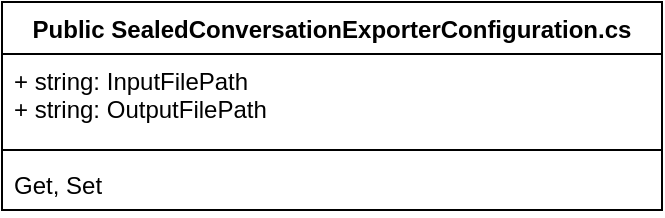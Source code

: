 <mxfile version="14.4.6" type="github"><diagram id="dT-BstXf9z1sqyS1aYiG" name="Page-1"><mxGraphModel dx="782" dy="476" grid="1" gridSize="10" guides="1" tooltips="1" connect="1" arrows="1" fold="1" page="1" pageScale="1" pageWidth="850" pageHeight="1100" math="0" shadow="0"><root><mxCell id="0"/><mxCell id="1" parent="0"/><mxCell id="E0mVHZY5-Svg33htTyhM-1" value="Public SealedConversationExporterConfiguration.cs" style="swimlane;fontStyle=1;align=center;verticalAlign=top;childLayout=stackLayout;horizontal=1;startSize=26;horizontalStack=0;resizeParent=1;resizeParentMax=0;resizeLast=0;collapsible=1;marginBottom=0;" vertex="1" parent="1"><mxGeometry x="10" y="80" width="330" height="104" as="geometry"/></mxCell><mxCell id="E0mVHZY5-Svg33htTyhM-2" value="+ string: InputFilePath&#10;+ string: OutputFilePath" style="text;strokeColor=none;fillColor=none;align=left;verticalAlign=top;spacingLeft=4;spacingRight=4;overflow=hidden;rotatable=0;points=[[0,0.5],[1,0.5]];portConstraint=eastwest;" vertex="1" parent="E0mVHZY5-Svg33htTyhM-1"><mxGeometry y="26" width="330" height="44" as="geometry"/></mxCell><mxCell id="E0mVHZY5-Svg33htTyhM-3" value="" style="line;strokeWidth=1;fillColor=none;align=left;verticalAlign=middle;spacingTop=-1;spacingLeft=3;spacingRight=3;rotatable=0;labelPosition=right;points=[];portConstraint=eastwest;" vertex="1" parent="E0mVHZY5-Svg33htTyhM-1"><mxGeometry y="70" width="330" height="8" as="geometry"/></mxCell><mxCell id="E0mVHZY5-Svg33htTyhM-4" value="Get, Set" style="text;strokeColor=none;fillColor=none;align=left;verticalAlign=top;spacingLeft=4;spacingRight=4;overflow=hidden;rotatable=0;points=[[0,0.5],[1,0.5]];portConstraint=eastwest;" vertex="1" parent="E0mVHZY5-Svg33htTyhM-1"><mxGeometry y="78" width="330" height="26" as="geometry"/></mxCell></root></mxGraphModel></diagram></mxfile>